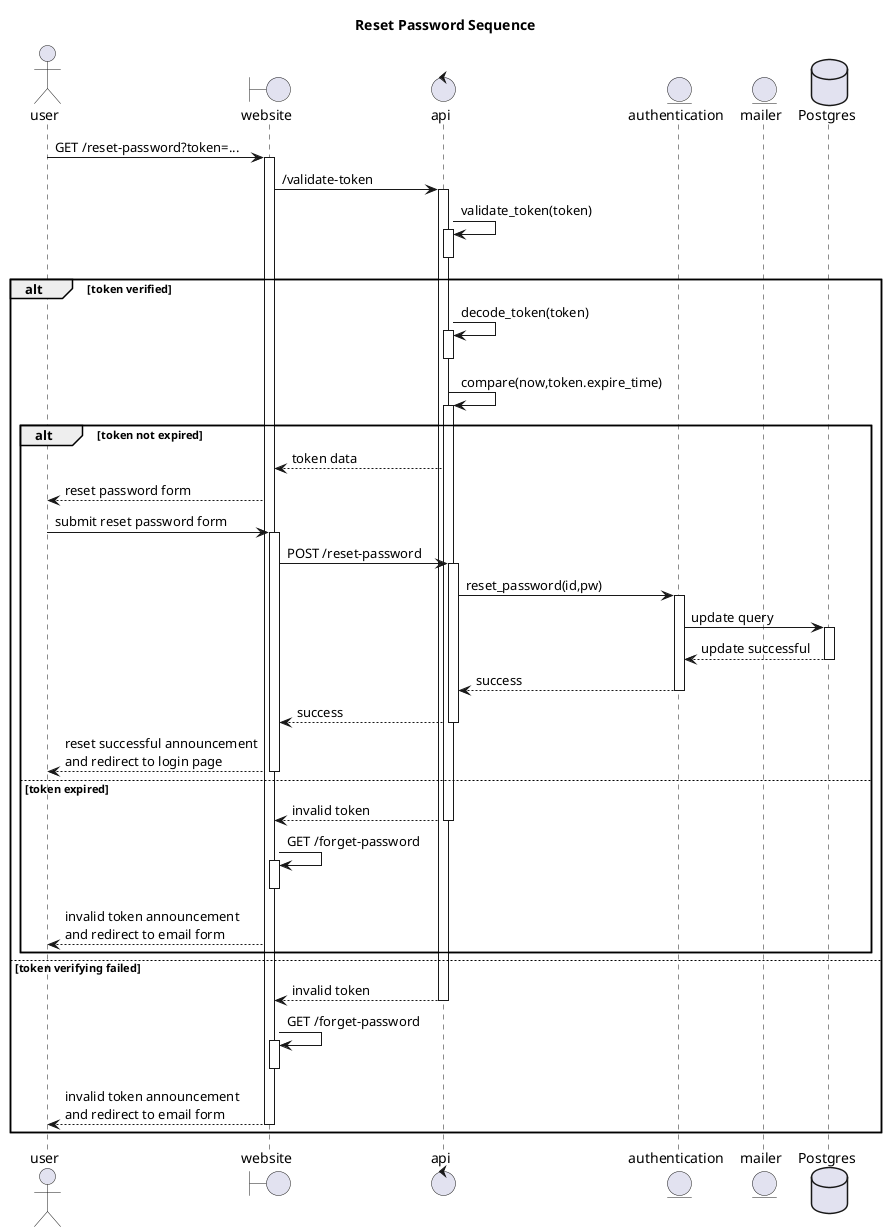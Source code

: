 @startuml

title Reset Password Sequence

actor user as U
boundary website as W
control api
entity authentication as A
entity mailer as M
database Postgres as P

U -> W ++: GET /reset-password?token=...
W -> api ++: /validate-token
api -> api ++: validate_token(token)
api--
alt token verified
    api -> api++: decode_token(token)
    api--
    api -> api++: compare(now,token.expire_time)
        alt token not expired
            W <-- api: token data
            U <-- W: reset password form
            U -> W++: submit reset password form
            W -> api++: POST /reset-password
            api -> A++: reset_password(id,pw)
            A -> P++: update query
            return update successful
            return success
            return success
            return reset successful announcement\nand redirect to login page
        else token expired
            W <-- api: invalid token
            api--
            W -> W++: GET /forget-password
            W--
            U <-- W: invalid token announcement\nand redirect to email form
        end
else token verifying failed
    return invalid token
    W -> W++: GET /forget-password
    W--
    return invalid token announcement\nand redirect to email form
end
@enduml
